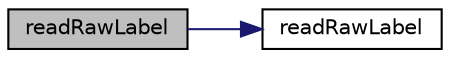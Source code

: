 digraph "readRawLabel"
{
  bgcolor="transparent";
  edge [fontname="Helvetica",fontsize="10",labelfontname="Helvetica",labelfontsize="10"];
  node [fontname="Helvetica",fontsize="10",shape=record];
  rankdir="LR";
  Node1 [label="readRawLabel",height=0.2,width=0.4,color="black", fillcolor="grey75", style="filled" fontcolor="black"];
  Node1 -> Node2 [color="midnightblue",fontsize="10",style="solid",fontname="Helvetica"];
  Node2 [label="readRawLabel",height=0.2,width=0.4,color="black",URL="$namespaceFoam.html#a9b75ba12e6d4e3eb9a03aa04c46d5f11",tooltip="Read raw label from binary stream. "];
}
